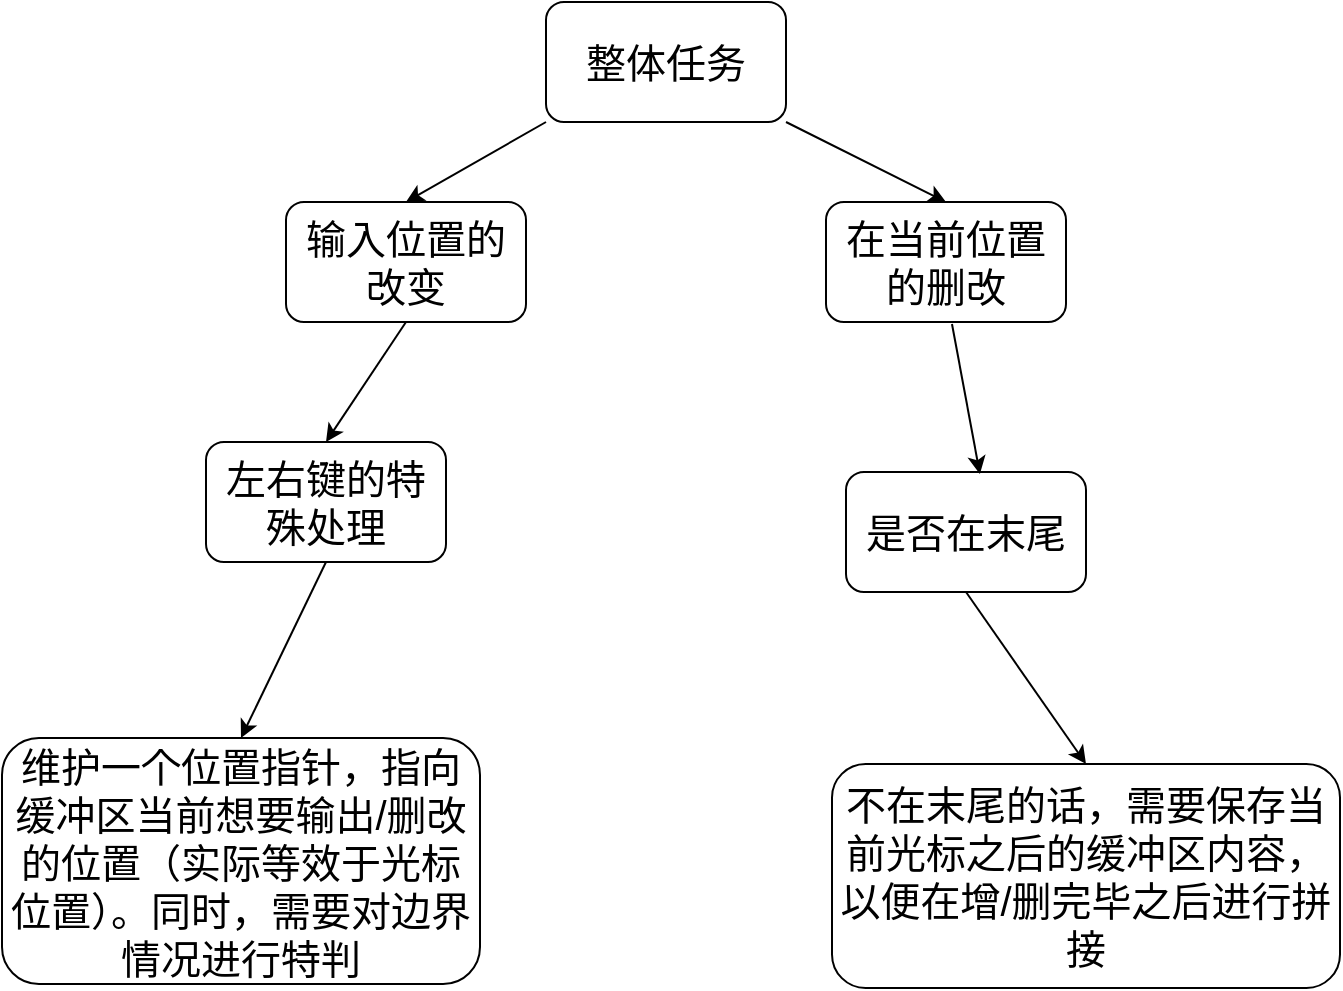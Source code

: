 <mxfile version="20.3.0" type="device"><diagram id="-B14IS2gmJlqQdgASSWx" name="第 1 页"><mxGraphModel dx="1422" dy="865" grid="0" gridSize="10" guides="1" tooltips="1" connect="1" arrows="1" fold="1" page="1" pageScale="1" pageWidth="1169" pageHeight="827" math="0" shadow="0"><root><mxCell id="0"/><mxCell id="1" parent="0"/><mxCell id="gHuS11T5UHIMalsAVKAK-1" value="&lt;font style=&quot;font-size: 20px;&quot;&gt;整体任务&lt;/font&gt;" style="rounded=1;whiteSpace=wrap;html=1;" parent="1" vertex="1"><mxGeometry x="500" y="68" width="120" height="60" as="geometry"/></mxCell><mxCell id="gHuS11T5UHIMalsAVKAK-2" value="输入位置的改变" style="rounded=1;whiteSpace=wrap;html=1;fontSize=20;" parent="1" vertex="1"><mxGeometry x="370" y="168" width="120" height="60" as="geometry"/></mxCell><mxCell id="gHuS11T5UHIMalsAVKAK-3" value="在当前位置的删改" style="rounded=1;whiteSpace=wrap;html=1;fontSize=20;" parent="1" vertex="1"><mxGeometry x="640" y="168" width="120" height="60" as="geometry"/></mxCell><mxCell id="gHuS11T5UHIMalsAVKAK-4" value="" style="endArrow=classic;html=1;rounded=0;fontSize=20;exitX=0;exitY=1;exitDx=0;exitDy=0;entryX=0.5;entryY=0;entryDx=0;entryDy=0;" parent="1" source="gHuS11T5UHIMalsAVKAK-1" target="gHuS11T5UHIMalsAVKAK-2" edge="1"><mxGeometry width="50" height="50" relative="1" as="geometry"><mxPoint x="400" y="158" as="sourcePoint"/><mxPoint x="450" y="108" as="targetPoint"/></mxGeometry></mxCell><mxCell id="gHuS11T5UHIMalsAVKAK-5" value="" style="endArrow=classic;html=1;rounded=0;fontSize=20;exitX=1;exitY=1;exitDx=0;exitDy=0;entryX=0.5;entryY=0;entryDx=0;entryDy=0;" parent="1" source="gHuS11T5UHIMalsAVKAK-1" target="gHuS11T5UHIMalsAVKAK-3" edge="1"><mxGeometry width="50" height="50" relative="1" as="geometry"><mxPoint x="650" y="158" as="sourcePoint"/><mxPoint x="700" y="108" as="targetPoint"/></mxGeometry></mxCell><mxCell id="gHuS11T5UHIMalsAVKAK-6" value="左右键的特殊处理" style="rounded=1;whiteSpace=wrap;html=1;fontSize=20;" parent="1" vertex="1"><mxGeometry x="330" y="288" width="120" height="60" as="geometry"/></mxCell><mxCell id="gHuS11T5UHIMalsAVKAK-7" value="" style="endArrow=classic;html=1;rounded=0;fontSize=20;exitX=0.5;exitY=1;exitDx=0;exitDy=0;entryX=0.5;entryY=0;entryDx=0;entryDy=0;" parent="1" source="gHuS11T5UHIMalsAVKAK-2" target="gHuS11T5UHIMalsAVKAK-6" edge="1"><mxGeometry width="50" height="50" relative="1" as="geometry"><mxPoint x="420" y="288" as="sourcePoint"/><mxPoint x="470" y="238" as="targetPoint"/></mxGeometry></mxCell><mxCell id="gHuS11T5UHIMalsAVKAK-8" value="是否在末尾" style="rounded=1;whiteSpace=wrap;html=1;fontSize=20;" parent="1" vertex="1"><mxGeometry x="650" y="303" width="120" height="60" as="geometry"/></mxCell><mxCell id="gHuS11T5UHIMalsAVKAK-10" value="" style="endArrow=classic;html=1;rounded=0;fontSize=20;entryX=0.558;entryY=0.017;entryDx=0;entryDy=0;entryPerimeter=0;" parent="1" target="gHuS11T5UHIMalsAVKAK-8" edge="1"><mxGeometry width="50" height="50" relative="1" as="geometry"><mxPoint x="703" y="229" as="sourcePoint"/><mxPoint x="703" y="300" as="targetPoint"/><Array as="points"/></mxGeometry></mxCell><mxCell id="dq6X-wO6tJs9Is4AOqHi-1" value="&lt;font style=&quot;font-size: 20px;&quot;&gt;维护一个位置指针，指向缓冲区当前想要输出/删改的位置（实际等效于光标位置）。同时，需要对边界情况进行特判&lt;/font&gt;" style="rounded=1;whiteSpace=wrap;html=1;" vertex="1" parent="1"><mxGeometry x="228" y="436" width="239" height="123" as="geometry"/></mxCell><mxCell id="dq6X-wO6tJs9Is4AOqHi-2" value="" style="endArrow=classic;html=1;rounded=0;exitX=0.5;exitY=1;exitDx=0;exitDy=0;entryX=0.5;entryY=0;entryDx=0;entryDy=0;" edge="1" parent="1" source="gHuS11T5UHIMalsAVKAK-6" target="dq6X-wO6tJs9Is4AOqHi-1"><mxGeometry width="50" height="50" relative="1" as="geometry"><mxPoint x="367" y="395" as="sourcePoint"/><mxPoint x="417" y="345" as="targetPoint"/></mxGeometry></mxCell><mxCell id="dq6X-wO6tJs9Is4AOqHi-3" value="不在末尾的话，需要保存当前光标之后的缓冲区内容，以便在增/删完毕之后进行拼接" style="rounded=1;whiteSpace=wrap;html=1;fontSize=20;" vertex="1" parent="1"><mxGeometry x="643" y="449" width="254" height="112" as="geometry"/></mxCell><mxCell id="dq6X-wO6tJs9Is4AOqHi-4" value="" style="endArrow=classic;html=1;rounded=0;fontSize=20;exitX=0.5;exitY=1;exitDx=0;exitDy=0;entryX=0.5;entryY=0;entryDx=0;entryDy=0;" edge="1" parent="1" source="gHuS11T5UHIMalsAVKAK-8" target="dq6X-wO6tJs9Is4AOqHi-3"><mxGeometry width="50" height="50" relative="1" as="geometry"><mxPoint x="573" y="419" as="sourcePoint"/><mxPoint x="623" y="369" as="targetPoint"/></mxGeometry></mxCell></root></mxGraphModel></diagram></mxfile>